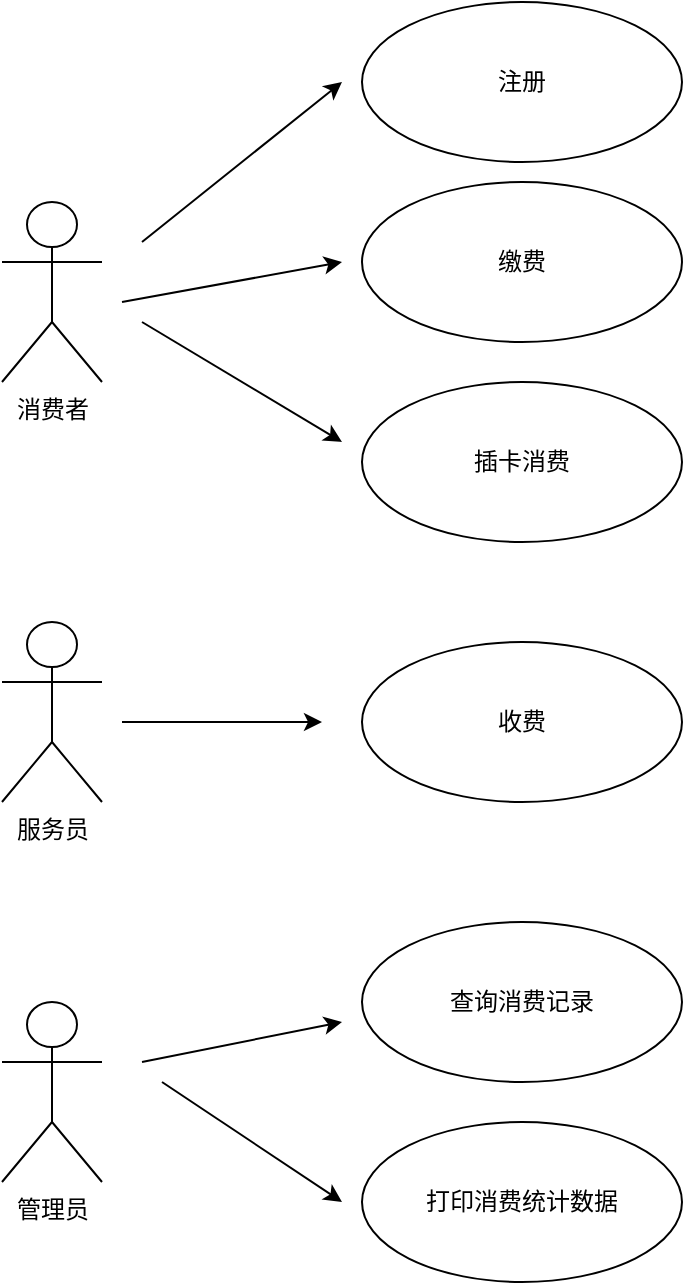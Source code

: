<mxfile version="13.8.2" type="github" pages="3">
  <diagram name="Page-1" id="e7e014a7-5840-1c2e-5031-d8a46d1fe8dd">
    <mxGraphModel dx="1606" dy="900" grid="1" gridSize="10" guides="1" tooltips="1" connect="1" arrows="1" fold="1" page="1" pageScale="1" pageWidth="1169" pageHeight="826" background="#ffffff" math="0" shadow="0">
      <root>
        <mxCell id="0" />
        <mxCell id="1" parent="0" />
        <mxCell id="mbi321F9UauVCYQKYEHj-44" value="消费者" style="shape=umlActor;html=1;verticalLabelPosition=bottom;verticalAlign=top;align=center;" vertex="1" parent="1">
          <mxGeometry x="130" y="210" width="50" height="90" as="geometry" />
        </mxCell>
        <mxCell id="mbi321F9UauVCYQKYEHj-52" value="缴费" style="ellipse;whiteSpace=wrap;html=1;" vertex="1" parent="1">
          <mxGeometry x="310" y="200" width="160" height="80" as="geometry" />
        </mxCell>
        <mxCell id="mbi321F9UauVCYQKYEHj-53" value="插卡消费" style="ellipse;whiteSpace=wrap;html=1;" vertex="1" parent="1">
          <mxGeometry x="310" y="300" width="160" height="80" as="geometry" />
        </mxCell>
        <mxCell id="mbi321F9UauVCYQKYEHj-54" value="服务员" style="shape=umlActor;html=1;verticalLabelPosition=bottom;verticalAlign=top;align=center;" vertex="1" parent="1">
          <mxGeometry x="130" y="420" width="50" height="90" as="geometry" />
        </mxCell>
        <mxCell id="mbi321F9UauVCYQKYEHj-59" value="收费" style="ellipse;whiteSpace=wrap;html=1;" vertex="1" parent="1">
          <mxGeometry x="310" y="430" width="160" height="80" as="geometry" />
        </mxCell>
        <mxCell id="mbi321F9UauVCYQKYEHj-61" value="管理员" style="shape=umlActor;html=1;verticalLabelPosition=bottom;verticalAlign=top;align=center;" vertex="1" parent="1">
          <mxGeometry x="130" y="610" width="50" height="90" as="geometry" />
        </mxCell>
        <mxCell id="mbi321F9UauVCYQKYEHj-62" value="查询消费记录" style="ellipse;whiteSpace=wrap;html=1;" vertex="1" parent="1">
          <mxGeometry x="310" y="570" width="160" height="80" as="geometry" />
        </mxCell>
        <mxCell id="mbi321F9UauVCYQKYEHj-63" value="打印消费统计数据" style="ellipse;whiteSpace=wrap;html=1;" vertex="1" parent="1">
          <mxGeometry x="310" y="670" width="160" height="80" as="geometry" />
        </mxCell>
        <mxCell id="mbi321F9UauVCYQKYEHj-66" value="" style="endArrow=classic;html=1;" edge="1" parent="1">
          <mxGeometry width="50" height="50" relative="1" as="geometry">
            <mxPoint x="190" y="260" as="sourcePoint" />
            <mxPoint x="300" y="240" as="targetPoint" />
          </mxGeometry>
        </mxCell>
        <mxCell id="mbi321F9UauVCYQKYEHj-67" value="" style="endArrow=classic;html=1;" edge="1" parent="1">
          <mxGeometry width="50" height="50" relative="1" as="geometry">
            <mxPoint x="200" y="270" as="sourcePoint" />
            <mxPoint x="300" y="330" as="targetPoint" />
          </mxGeometry>
        </mxCell>
        <mxCell id="mbi321F9UauVCYQKYEHj-68" value="" style="endArrow=classic;html=1;" edge="1" parent="1">
          <mxGeometry width="50" height="50" relative="1" as="geometry">
            <mxPoint x="190" y="470" as="sourcePoint" />
            <mxPoint x="290" y="470" as="targetPoint" />
          </mxGeometry>
        </mxCell>
        <mxCell id="mbi321F9UauVCYQKYEHj-69" value="" style="endArrow=classic;html=1;" edge="1" parent="1">
          <mxGeometry width="50" height="50" relative="1" as="geometry">
            <mxPoint x="200" y="640" as="sourcePoint" />
            <mxPoint x="300" y="620" as="targetPoint" />
          </mxGeometry>
        </mxCell>
        <mxCell id="mbi321F9UauVCYQKYEHj-70" value="" style="endArrow=classic;html=1;" edge="1" parent="1">
          <mxGeometry width="50" height="50" relative="1" as="geometry">
            <mxPoint x="210" y="650" as="sourcePoint" />
            <mxPoint x="300" y="710" as="targetPoint" />
          </mxGeometry>
        </mxCell>
        <mxCell id="n3W4IzXRyGcs6mr_8Z5a-1" value="注册" style="ellipse;whiteSpace=wrap;html=1;" vertex="1" parent="1">
          <mxGeometry x="310" y="110" width="160" height="80" as="geometry" />
        </mxCell>
        <mxCell id="n3W4IzXRyGcs6mr_8Z5a-2" value="" style="endArrow=classic;html=1;" edge="1" parent="1">
          <mxGeometry width="50" height="50" relative="1" as="geometry">
            <mxPoint x="200" y="230" as="sourcePoint" />
            <mxPoint x="300" y="150" as="targetPoint" />
          </mxGeometry>
        </mxCell>
      </root>
    </mxGraphModel>
  </diagram>
  <diagram id="J_1kFWb9tIYmEwnA-f3G" name="第 2 页">
    <mxGraphModel dx="1186" dy="684" grid="1" gridSize="10" guides="1" tooltips="1" connect="1" arrows="1" fold="1" page="1" pageScale="1" pageWidth="827" pageHeight="1169" math="0" shadow="0">
      <root>
        <mxCell id="T1qfBSaLfcrHv2AzNTaj-0" />
        <mxCell id="T1qfBSaLfcrHv2AzNTaj-1" parent="T1qfBSaLfcrHv2AzNTaj-0" />
        <mxCell id="T1qfBSaLfcrHv2AzNTaj-4" value="收款机界面" style="shape=module;align=left;spacingLeft=20;align=center;verticalAlign=top;" vertex="1" parent="T1qfBSaLfcrHv2AzNTaj-1">
          <mxGeometry x="280" y="330" width="130" height="50" as="geometry" />
        </mxCell>
        <mxCell id="q3F2MZLkFdo_QGk2gwRi-0" value="管理中心PC界面" style="shape=module;align=left;spacingLeft=20;align=center;verticalAlign=top;" vertex="1" parent="T1qfBSaLfcrHv2AzNTaj-1">
          <mxGeometry x="440" y="330" width="130" height="50" as="geometry" />
        </mxCell>
        <mxCell id="q3F2MZLkFdo_QGk2gwRi-1" value="就餐卡后端服务" style="shape=module;align=left;spacingLeft=20;align=center;verticalAlign=top;" vertex="1" parent="T1qfBSaLfcrHv2AzNTaj-1">
          <mxGeometry x="360" y="190" width="130" height="50" as="geometry" />
        </mxCell>
        <mxCell id="q3F2MZLkFdo_QGk2gwRi-2" value="" style="endArrow=classic;html=1;" edge="1" parent="T1qfBSaLfcrHv2AzNTaj-1">
          <mxGeometry width="50" height="50" relative="1" as="geometry">
            <mxPoint x="360" y="320" as="sourcePoint" />
            <mxPoint x="430" y="250" as="targetPoint" />
          </mxGeometry>
        </mxCell>
        <mxCell id="q3F2MZLkFdo_QGk2gwRi-3" value="" style="endArrow=classic;html=1;" edge="1" parent="T1qfBSaLfcrHv2AzNTaj-1">
          <mxGeometry width="50" height="50" relative="1" as="geometry">
            <mxPoint x="510" y="320" as="sourcePoint" />
            <mxPoint x="450" y="250" as="targetPoint" />
          </mxGeometry>
        </mxCell>
        <mxCell id="rvWKs_-Zn0IJvuVIhPBj-0" value="就餐卡后端数据库" style="shape=module;align=left;spacingLeft=20;align=center;verticalAlign=top;" vertex="1" parent="T1qfBSaLfcrHv2AzNTaj-1">
          <mxGeometry x="570" y="190" width="130" height="50" as="geometry" />
        </mxCell>
        <mxCell id="-t_WWy8ErbOQQ6IR32uP-1" value="Use" style="endArrow=open;endSize=12;dashed=1;html=1;exitX=1;exitY=0.5;exitDx=0;exitDy=0;" edge="1" parent="T1qfBSaLfcrHv2AzNTaj-1" source="q3F2MZLkFdo_QGk2gwRi-1">
          <mxGeometry width="160" relative="1" as="geometry">
            <mxPoint x="390" y="350" as="sourcePoint" />
            <mxPoint x="560" y="215" as="targetPoint" />
          </mxGeometry>
        </mxCell>
      </root>
    </mxGraphModel>
  </diagram>
  <diagram id="azgTreJ7bLXbBZMrRILv" name="第 3 页">
    <mxGraphModel dx="1606" dy="900" grid="1" gridSize="10" guides="1" tooltips="1" connect="1" arrows="1" fold="1" page="1" pageScale="1" pageWidth="827" pageHeight="1169" math="0" shadow="0">
      <root>
        <mxCell id="iKWRITeqY2m5a3BHQDLT-0" />
        <mxCell id="iKWRITeqY2m5a3BHQDLT-1" parent="iKWRITeqY2m5a3BHQDLT-0" />
        <mxCell id="hrXxU-MKBFR4IrIimaY1-0" value="收款机" style="verticalAlign=top;align=left;spacingTop=8;spacingLeft=2;spacingRight=12;shape=cube;size=10;direction=south;fontStyle=4;html=1;" vertex="1" parent="iKWRITeqY2m5a3BHQDLT-1">
          <mxGeometry x="90" y="250" width="180" height="120" as="geometry" />
        </mxCell>
        <mxCell id="hrXxU-MKBFR4IrIimaY1-1" value="管理中心PC端" style="verticalAlign=top;align=left;spacingTop=8;spacingLeft=2;spacingRight=12;shape=cube;size=10;direction=south;fontStyle=4;html=1;" vertex="1" parent="iKWRITeqY2m5a3BHQDLT-1">
          <mxGeometry x="360" y="250" width="180" height="120" as="geometry" />
        </mxCell>
        <mxCell id="hrXxU-MKBFR4IrIimaY1-2" value="就餐卡服务器" style="verticalAlign=top;align=left;spacingTop=8;spacingLeft=2;spacingRight=12;shape=cube;size=10;direction=south;fontStyle=4;html=1;" vertex="1" parent="iKWRITeqY2m5a3BHQDLT-1">
          <mxGeometry x="240" y="80" width="370" height="120" as="geometry" />
        </mxCell>
        <mxCell id="7Q9BbnniZH0zKvkfYoPX-0" value="收款机界面" style="shape=module;align=left;spacingLeft=20;align=center;verticalAlign=top;" vertex="1" parent="iKWRITeqY2m5a3BHQDLT-1">
          <mxGeometry x="115" y="300" width="130" height="50" as="geometry" />
        </mxCell>
        <mxCell id="7Q9BbnniZH0zKvkfYoPX-1" value="管理中心PC界面" style="shape=module;align=left;spacingLeft=20;align=center;verticalAlign=top;" vertex="1" parent="iKWRITeqY2m5a3BHQDLT-1">
          <mxGeometry x="390" y="300" width="130" height="50" as="geometry" />
        </mxCell>
        <mxCell id="7Q9BbnniZH0zKvkfYoPX-2" value="就餐卡后端服务" style="shape=module;align=left;spacingLeft=20;align=center;verticalAlign=top;" vertex="1" parent="iKWRITeqY2m5a3BHQDLT-1">
          <mxGeometry x="260" y="130" width="130" height="50" as="geometry" />
        </mxCell>
        <mxCell id="7Q9BbnniZH0zKvkfYoPX-3" value="" style="endArrow=classic;html=1;exitX=0.577;exitY=0;exitDx=0;exitDy=0;exitPerimeter=0;entryX=1;entryY=0.838;entryDx=0;entryDy=0;entryPerimeter=0;" edge="1" parent="iKWRITeqY2m5a3BHQDLT-1" source="7Q9BbnniZH0zKvkfYoPX-0" target="hrXxU-MKBFR4IrIimaY1-2">
          <mxGeometry width="50" height="50" relative="1" as="geometry">
            <mxPoint x="240" y="510" as="sourcePoint" />
            <mxPoint x="310" y="440" as="targetPoint" />
          </mxGeometry>
        </mxCell>
        <mxCell id="7Q9BbnniZH0zKvkfYoPX-4" value="" style="endArrow=classic;html=1;exitX=0.554;exitY=-0.08;exitDx=0;exitDy=0;exitPerimeter=0;entryX=1.017;entryY=0.705;entryDx=0;entryDy=0;entryPerimeter=0;" edge="1" parent="iKWRITeqY2m5a3BHQDLT-1" source="7Q9BbnniZH0zKvkfYoPX-1" target="hrXxU-MKBFR4IrIimaY1-2">
          <mxGeometry width="50" height="50" relative="1" as="geometry">
            <mxPoint x="390" y="510" as="sourcePoint" />
            <mxPoint x="330" y="440" as="targetPoint" />
          </mxGeometry>
        </mxCell>
        <mxCell id="7Q9BbnniZH0zKvkfYoPX-5" value="就餐卡后端数据库" style="shape=module;align=left;spacingLeft=20;align=center;verticalAlign=top;" vertex="1" parent="iKWRITeqY2m5a3BHQDLT-1">
          <mxGeometry x="440" y="130" width="130" height="50" as="geometry" />
        </mxCell>
        <mxCell id="7Q9BbnniZH0zKvkfYoPX-6" value="Use" style="endArrow=open;endSize=12;dashed=1;html=1;exitX=1;exitY=0.75;exitDx=0;exitDy=0;entryX=0;entryY=0;entryDx=0;entryDy=35;entryPerimeter=0;" edge="1" parent="iKWRITeqY2m5a3BHQDLT-1" source="7Q9BbnniZH0zKvkfYoPX-2" target="7Q9BbnniZH0zKvkfYoPX-5">
          <mxGeometry width="160" relative="1" as="geometry">
            <mxPoint x="330" y="350" as="sourcePoint" />
            <mxPoint x="490" y="350" as="targetPoint" />
          </mxGeometry>
        </mxCell>
      </root>
    </mxGraphModel>
  </diagram>
</mxfile>
